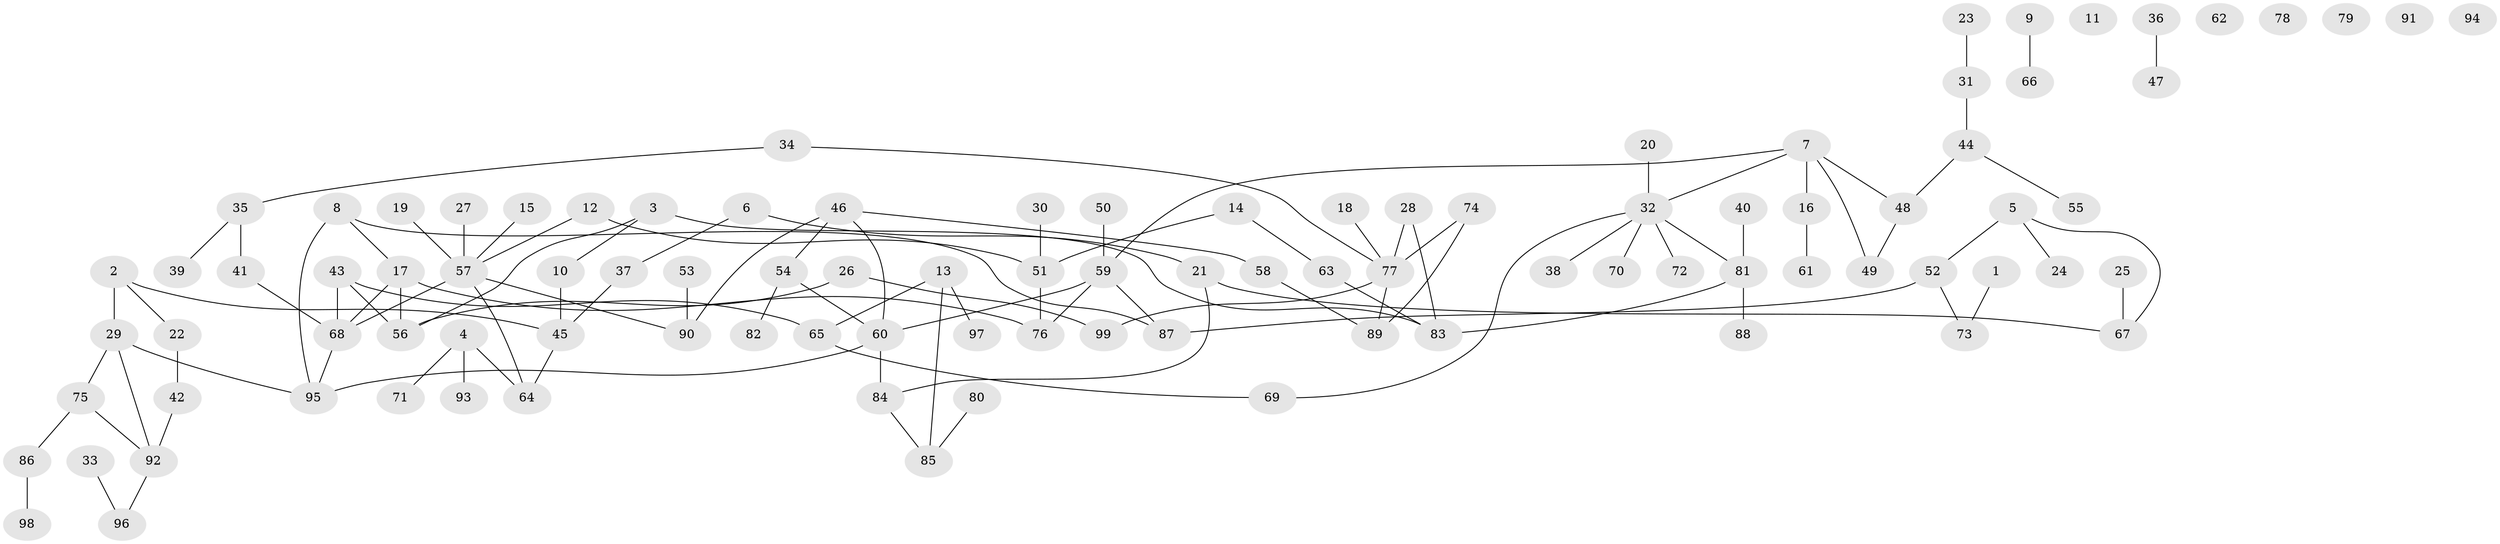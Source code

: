 // coarse degree distribution, {3: 0.27419354838709675, 5: 0.04838709677419355, 9: 0.016129032258064516, 2: 0.25806451612903225, 4: 0.06451612903225806, 6: 0.03225806451612903, 1: 0.2903225806451613, 7: 0.016129032258064516}
// Generated by graph-tools (version 1.1) at 2025/48/03/04/25 22:48:19]
// undirected, 99 vertices, 112 edges
graph export_dot {
  node [color=gray90,style=filled];
  1;
  2;
  3;
  4;
  5;
  6;
  7;
  8;
  9;
  10;
  11;
  12;
  13;
  14;
  15;
  16;
  17;
  18;
  19;
  20;
  21;
  22;
  23;
  24;
  25;
  26;
  27;
  28;
  29;
  30;
  31;
  32;
  33;
  34;
  35;
  36;
  37;
  38;
  39;
  40;
  41;
  42;
  43;
  44;
  45;
  46;
  47;
  48;
  49;
  50;
  51;
  52;
  53;
  54;
  55;
  56;
  57;
  58;
  59;
  60;
  61;
  62;
  63;
  64;
  65;
  66;
  67;
  68;
  69;
  70;
  71;
  72;
  73;
  74;
  75;
  76;
  77;
  78;
  79;
  80;
  81;
  82;
  83;
  84;
  85;
  86;
  87;
  88;
  89;
  90;
  91;
  92;
  93;
  94;
  95;
  96;
  97;
  98;
  99;
  1 -- 73;
  2 -- 22;
  2 -- 29;
  2 -- 45;
  3 -- 10;
  3 -- 56;
  3 -- 83;
  4 -- 64;
  4 -- 71;
  4 -- 93;
  5 -- 24;
  5 -- 52;
  5 -- 67;
  6 -- 21;
  6 -- 37;
  7 -- 16;
  7 -- 32;
  7 -- 48;
  7 -- 49;
  7 -- 59;
  8 -- 17;
  8 -- 87;
  8 -- 95;
  9 -- 66;
  10 -- 45;
  12 -- 51;
  12 -- 57;
  13 -- 65;
  13 -- 85;
  13 -- 97;
  14 -- 51;
  14 -- 63;
  15 -- 57;
  16 -- 61;
  17 -- 56;
  17 -- 68;
  17 -- 76;
  18 -- 77;
  19 -- 57;
  20 -- 32;
  21 -- 67;
  21 -- 84;
  22 -- 42;
  23 -- 31;
  25 -- 67;
  26 -- 56;
  26 -- 99;
  27 -- 57;
  28 -- 77;
  28 -- 83;
  29 -- 75;
  29 -- 92;
  29 -- 95;
  30 -- 51;
  31 -- 44;
  32 -- 38;
  32 -- 69;
  32 -- 70;
  32 -- 72;
  32 -- 81;
  33 -- 96;
  34 -- 35;
  34 -- 77;
  35 -- 39;
  35 -- 41;
  36 -- 47;
  37 -- 45;
  40 -- 81;
  41 -- 68;
  42 -- 92;
  43 -- 56;
  43 -- 65;
  43 -- 68;
  44 -- 48;
  44 -- 55;
  45 -- 64;
  46 -- 54;
  46 -- 58;
  46 -- 60;
  46 -- 90;
  48 -- 49;
  50 -- 59;
  51 -- 76;
  52 -- 73;
  52 -- 87;
  53 -- 90;
  54 -- 60;
  54 -- 82;
  57 -- 64;
  57 -- 68;
  57 -- 90;
  58 -- 89;
  59 -- 60;
  59 -- 76;
  59 -- 87;
  60 -- 84;
  60 -- 95;
  63 -- 83;
  65 -- 69;
  68 -- 95;
  74 -- 77;
  74 -- 89;
  75 -- 86;
  75 -- 92;
  77 -- 89;
  77 -- 99;
  80 -- 85;
  81 -- 83;
  81 -- 88;
  84 -- 85;
  86 -- 98;
  92 -- 96;
}
